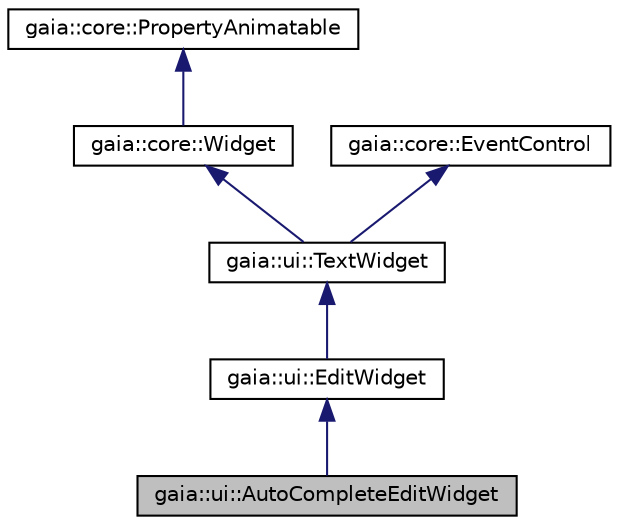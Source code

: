 digraph G
{
  edge [fontname="Helvetica",fontsize="10",labelfontname="Helvetica",labelfontsize="10"];
  node [fontname="Helvetica",fontsize="10",shape=record];
  Node1 [label="gaia::ui::AutoCompleteEditWidget",height=0.2,width=0.4,color="black", fillcolor="grey75", style="filled" fontcolor="black"];
  Node2 -> Node1 [dir=back,color="midnightblue",fontsize="10",style="solid",fontname="Helvetica"];
  Node2 [label="gaia::ui::EditWidget",height=0.2,width=0.4,color="black", fillcolor="white", style="filled",URL="$d3/d9c/classgaia_1_1ui_1_1_edit_widget.html",tooltip="EditWidget is a thin veneer over TextWidget that configures itself to be editable."];
  Node3 -> Node2 [dir=back,color="midnightblue",fontsize="10",style="solid",fontname="Helvetica"];
  Node3 [label="gaia::ui::TextWidget",height=0.2,width=0.4,color="black", fillcolor="white", style="filled",URL="$d9/d0f/classgaia_1_1ui_1_1_text_widget.html",tooltip="Displays text to the user and optionally allows them to edit it."];
  Node4 -> Node3 [dir=back,color="midnightblue",fontsize="10",style="solid",fontname="Helvetica"];
  Node4 [label="gaia::core::Widget",height=0.2,width=0.4,color="black", fillcolor="white", style="filled",URL="$d8/dac/classgaia_1_1core_1_1_widget.html",tooltip="The Widget class is the base class of all user interface component."];
  Node5 -> Node4 [dir=back,color="midnightblue",fontsize="10",style="solid",fontname="Helvetica"];
  Node5 [label="gaia::core::PropertyAnimatable",height=0.2,width=0.4,color="black", fillcolor="white", style="filled",URL="$d0/db2/classgaia_1_1core_1_1_property_animatable.html",tooltip="Any animation object need to implement PropertyAnimatable because of setting value."];
  Node6 -> Node3 [dir=back,color="midnightblue",fontsize="10",style="solid",fontname="Helvetica"];
  Node6 [label="gaia::core::EventControl",height=0.2,width=0.4,color="black", fillcolor="white", style="filled",URL="$dd/de0/classgaia_1_1core_1_1_event_control.html",tooltip="EventControl is used to dispatch event and register listener."];
}

